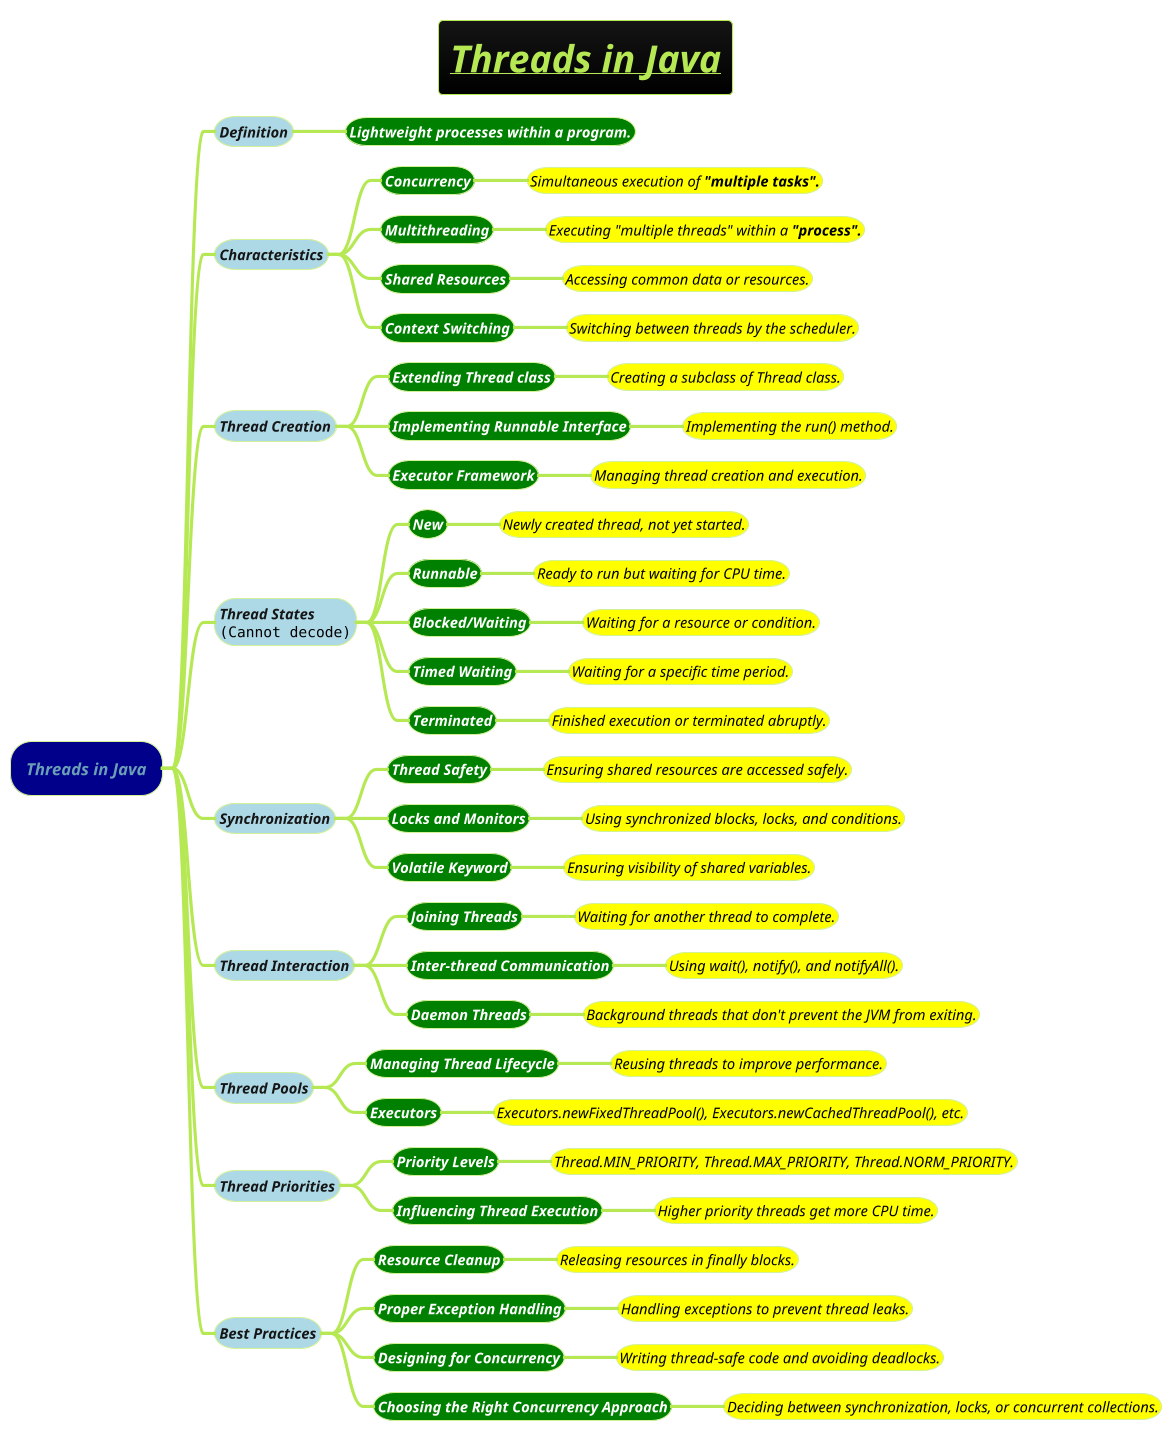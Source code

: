 @startmindmap
title =<i><b><u>Threads in Java
!theme hacker

*[#darkblue] <i>Threads in Java
**[#lightblue] <i><color #blac><size:14>Definition
***[#green] <b><i><color #white><size:14>Lightweight processes within a program.
**[#lightblue] <i><color #blac><size:14>Characteristics
***[#green] <b><i><color #white><size:14>Concurrency
****[#yellow] <i><color #black><size:14>Simultaneous execution of <b>"multiple tasks".
***[#green] <b><i><color #white><size:14>Multithreading
****[#yellow] <i><color #black><size:14>Executing "multiple threads" within a <b>"process".
***[#green] <b><i><color #white><size:14>Shared Resources
****[#yellow] <i><color #black><size:14>Accessing common data or resources.
***[#green] <b><i><color #white><size:14>Context Switching
****[#yellow] <i><color #black><size:14>Switching between threads by the scheduler.
**[#lightblue] <i><color #blac><size:14>Thread Creation
***[#green] <b><i><color #white><size:14>Extending Thread class
****[#yellow] <i><color #black><size:14>Creating a subclass of Thread class.
***[#green] <b><i><color #white><size:14>Implementing Runnable Interface
****[#yellow] <i><color #black><size:14>Implementing the run() method.
***[#green] <b><i><color #white><size:14>Executor Framework
****[#yellow] <i><color #black><size:14>Managing thread creation and execution.
**[#lightblue] <i><color #blac><size:14>Thread States\n<img:images/img_14.png>
***[#green] <b><i><color #white><size:14>New
****[#yellow] <i><color #black><size:14>Newly created thread, not yet started.
***[#green] <b><i><color #white><size:14>Runnable
****[#yellow] <i><color #black><size:14>Ready to run but waiting for CPU time.
***[#green] <b><i><color #white><size:14>Blocked/Waiting
****[#yellow] <i><color #black><size:14>Waiting for a resource or condition.
***[#green] <b><i><color #white><size:14>Timed Waiting
****[#yellow] <i><color #black><size:14>Waiting for a specific time period.
***[#green] <b><i><color #white><size:14>Terminated
****[#yellow] <i><color #black><size:14>Finished execution or terminated abruptly.
**[#lightblue] <i><color #blac><size:14>Synchronization
***[#green] <b><i><color #white><size:14>Thread Safety
****[#yellow] <i><color #black><size:14>Ensuring shared resources are accessed safely.
***[#green] <b><i><color #white><size:14>Locks and Monitors
****[#yellow] <i><color #black><size:14>Using synchronized blocks, locks, and conditions.
***[#green] <b><i><color #white><size:14>Volatile Keyword
****[#yellow] <i><color #black><size:14>Ensuring visibility of shared variables.
**[#lightblue] <i><color #blac><size:14>Thread Interaction
***[#green] <b><i><color #white><size:14>Joining Threads
****[#yellow] <i><color #black><size:14>Waiting for another thread to complete.
***[#green] <b><i><color #white><size:14>Inter-thread Communication
****[#yellow] <i><color #black><size:14>Using wait(), notify(), and notifyAll().
***[#green] <b><i><color #white><size:14>Daemon Threads
****[#yellow] <i><color #black><size:14>Background threads that don't prevent the JVM from exiting.
**[#lightblue] <i><color #blac><size:14>Thread Pools
***[#green] <b><i><color #white><size:14>Managing Thread Lifecycle
****[#yellow] <i><color #black><size:14>Reusing threads to improve performance.
***[#green] <b><i><color #white><size:14>Executors
****[#yellow] <i><color #black><size:14>Executors.newFixedThreadPool(), Executors.newCachedThreadPool(), etc.
**[#lightblue] <i><color #blac><size:14>Thread Priorities
***[#green] <b><i><color #white><size:14>Priority Levels
****[#yellow] <i><color #black><size:14>Thread.MIN_PRIORITY, Thread.MAX_PRIORITY, Thread.NORM_PRIORITY.
***[#green] <b><i><color #white><size:14>Influencing Thread Execution
****[#yellow] <i><color #black><size:14>Higher priority threads get more CPU time.
**[#lightblue] <i><color #blac><size:14>Best Practices
***[#green] <b><i><color #white><size:14>Resource Cleanup
****[#yellow] <i><color #black><size:14>Releasing resources in finally blocks.
***[#green] <b><i><color #white><size:14>Proper Exception Handling
****[#yellow] <i><color #black><size:14>Handling exceptions to prevent thread leaks.
***[#green] <b><i><color #white><size:14>Designing for Concurrency
****[#yellow] <i><color #black><size:14>Writing thread-safe code and avoiding deadlocks.
***[#green] <b><i><color #white><size:14>Choosing the Right Concurrency Approach
****[#yellow] <i><color #black><size:14>Deciding between synchronization, locks, or concurrent collections.
@endmindmap
